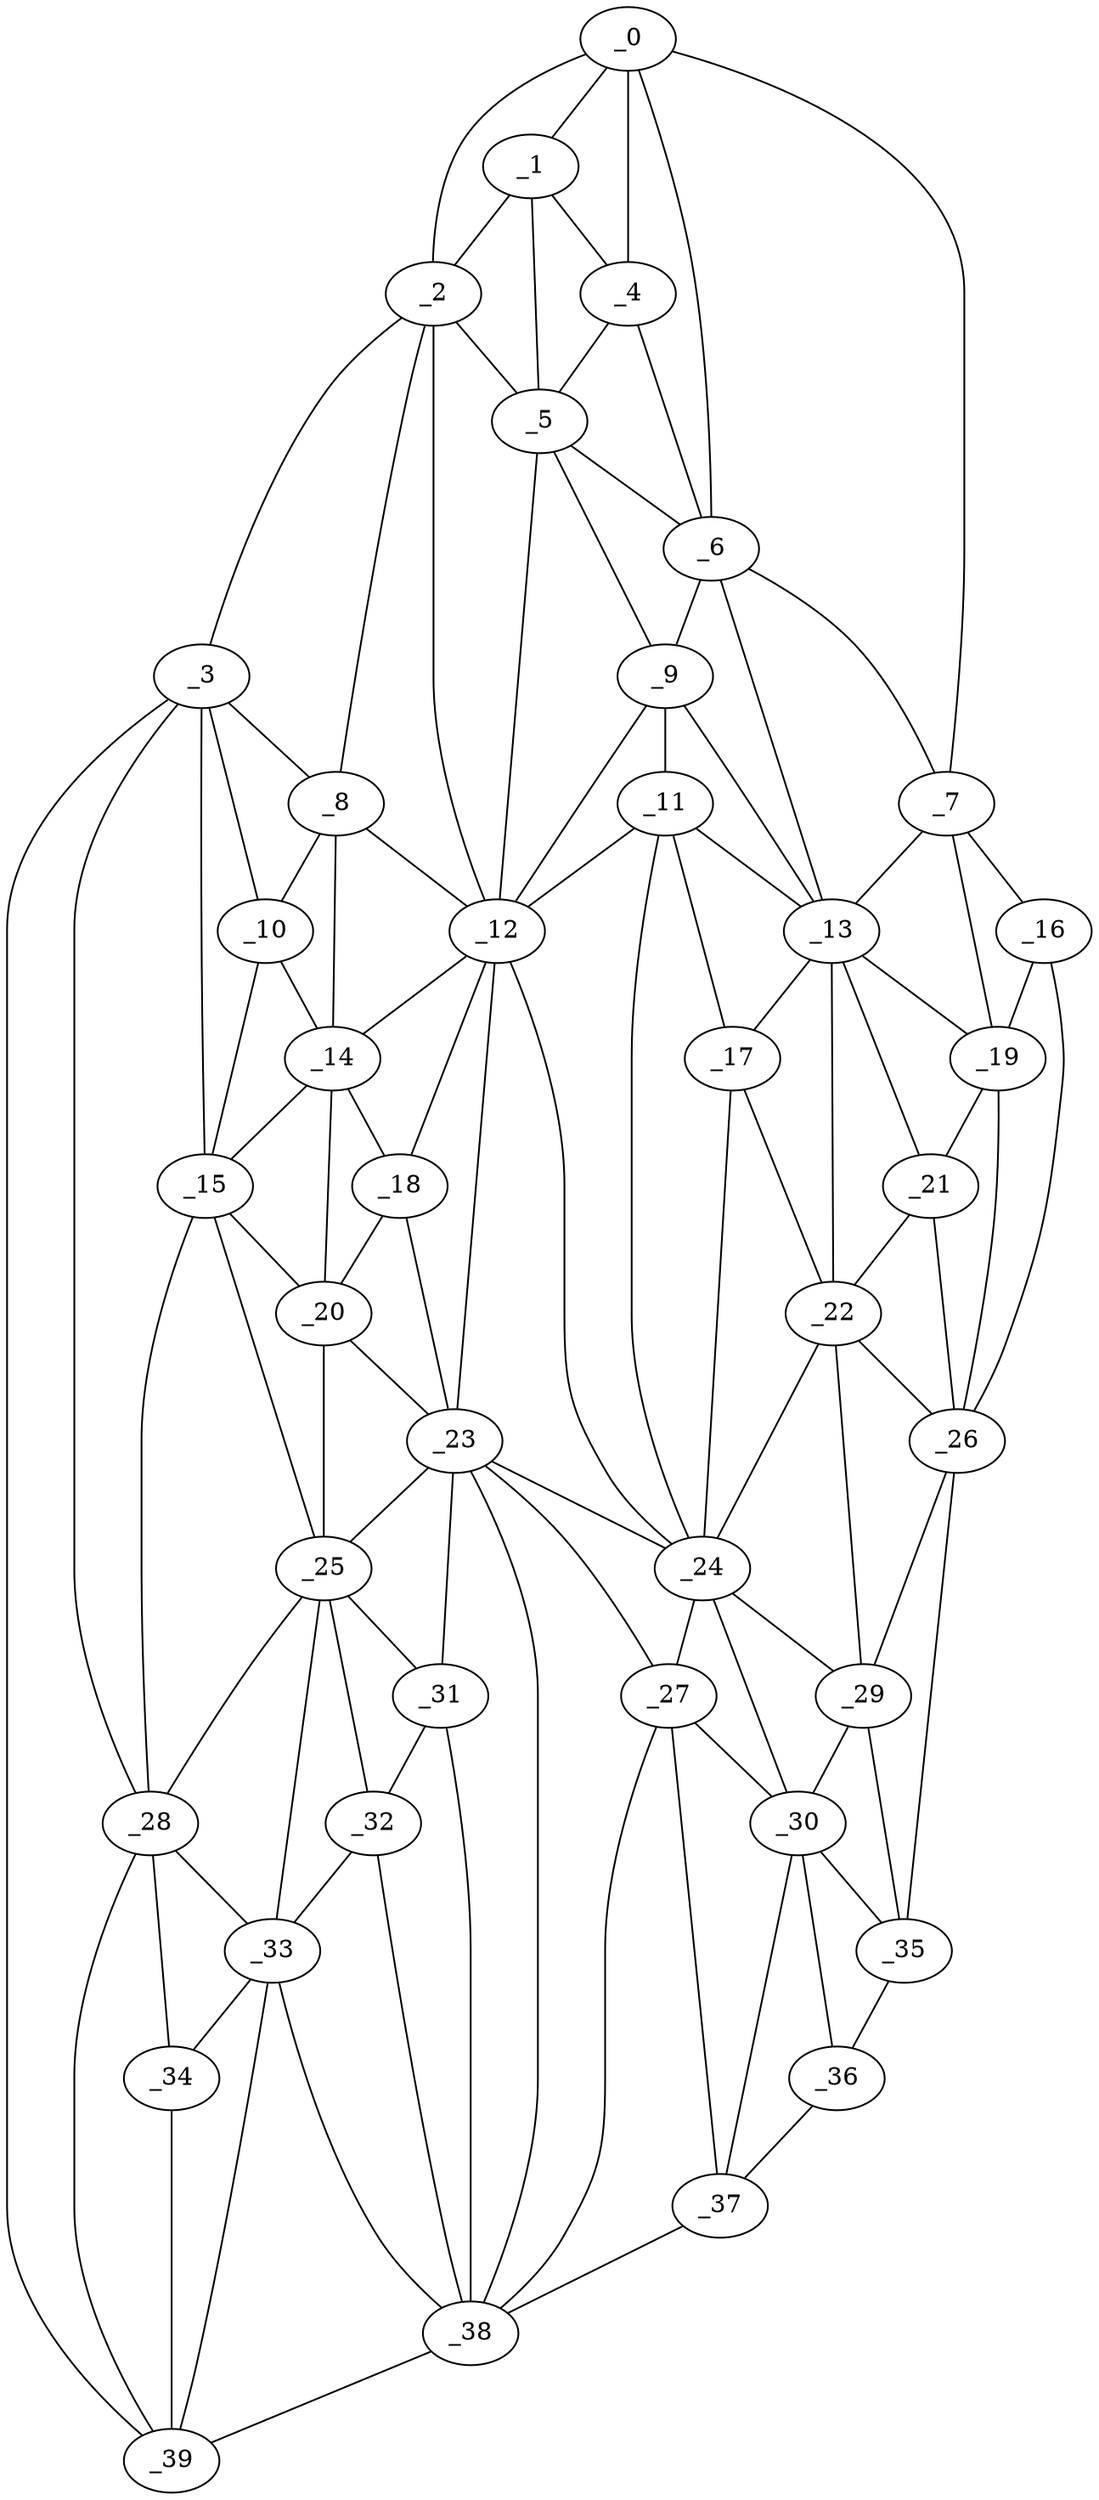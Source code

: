 graph "obj62__0.gxl" {
	_0	 [x=37,
		y=8];
	_1	 [x=39,
		y=36];
	_0 -- _1	 [valence=1];
	_2	 [x=39,
		y=97];
	_0 -- _2	 [valence=1];
	_4	 [x=43,
		y=30];
	_0 -- _4	 [valence=2];
	_6	 [x=47,
		y=30];
	_0 -- _6	 [valence=1];
	_7	 [x=49,
		y=3];
	_0 -- _7	 [valence=1];
	_1 -- _2	 [valence=2];
	_1 -- _4	 [valence=2];
	_5	 [x=44,
		y=40];
	_1 -- _5	 [valence=1];
	_3	 [x=41,
		y=102];
	_2 -- _3	 [valence=1];
	_2 -- _5	 [valence=1];
	_8	 [x=50,
		y=90];
	_2 -- _8	 [valence=2];
	_12	 [x=57,
		y=66];
	_2 -- _12	 [valence=2];
	_3 -- _8	 [valence=1];
	_10	 [x=55,
		y=91];
	_3 -- _10	 [valence=2];
	_15	 [x=62,
		y=92];
	_3 -- _15	 [valence=2];
	_28	 [x=88,
		y=99];
	_3 -- _28	 [valence=1];
	_39	 [x=96,
		y=107];
	_3 -- _39	 [valence=1];
	_4 -- _5	 [valence=2];
	_4 -- _6	 [valence=2];
	_5 -- _6	 [valence=2];
	_9	 [x=51,
		y=41];
	_5 -- _9	 [valence=2];
	_5 -- _12	 [valence=2];
	_6 -- _7	 [valence=2];
	_6 -- _9	 [valence=2];
	_13	 [x=58,
		y=30];
	_6 -- _13	 [valence=1];
	_7 -- _13	 [valence=2];
	_16	 [x=64,
		y=6];
	_7 -- _16	 [valence=1];
	_19	 [x=67,
		y=11];
	_7 -- _19	 [valence=2];
	_8 -- _10	 [valence=2];
	_8 -- _12	 [valence=1];
	_14	 [x=58,
		y=83];
	_8 -- _14	 [valence=1];
	_11	 [x=57,
		y=41];
	_9 -- _11	 [valence=1];
	_9 -- _12	 [valence=2];
	_9 -- _13	 [valence=2];
	_10 -- _14	 [valence=2];
	_10 -- _15	 [valence=2];
	_11 -- _12	 [valence=2];
	_11 -- _13	 [valence=2];
	_17	 [x=65,
		y=35];
	_11 -- _17	 [valence=2];
	_24	 [x=81,
		y=46];
	_11 -- _24	 [valence=2];
	_12 -- _14	 [valence=2];
	_18	 [x=65,
		y=77];
	_12 -- _18	 [valence=1];
	_23	 [x=77,
		y=74];
	_12 -- _23	 [valence=1];
	_12 -- _24	 [valence=2];
	_13 -- _17	 [valence=2];
	_13 -- _19	 [valence=2];
	_21	 [x=72,
		y=23];
	_13 -- _21	 [valence=2];
	_22	 [x=73,
		y=27];
	_13 -- _22	 [valence=1];
	_14 -- _15	 [valence=1];
	_14 -- _18	 [valence=2];
	_20	 [x=67,
		y=83];
	_14 -- _20	 [valence=2];
	_15 -- _20	 [valence=2];
	_25	 [x=82,
		y=92];
	_15 -- _25	 [valence=1];
	_15 -- _28	 [valence=2];
	_16 -- _19	 [valence=1];
	_26	 [x=87,
		y=16];
	_16 -- _26	 [valence=1];
	_17 -- _22	 [valence=2];
	_17 -- _24	 [valence=2];
	_18 -- _20	 [valence=1];
	_18 -- _23	 [valence=2];
	_19 -- _21	 [valence=2];
	_19 -- _26	 [valence=2];
	_20 -- _23	 [valence=2];
	_20 -- _25	 [valence=2];
	_21 -- _22	 [valence=2];
	_21 -- _26	 [valence=2];
	_22 -- _24	 [valence=2];
	_22 -- _26	 [valence=1];
	_29	 [x=91,
		y=26];
	_22 -- _29	 [valence=2];
	_23 -- _24	 [valence=2];
	_23 -- _25	 [valence=1];
	_27	 [x=88,
		y=54];
	_23 -- _27	 [valence=2];
	_31	 [x=92,
		y=75];
	_23 -- _31	 [valence=2];
	_38	 [x=96,
		y=69];
	_23 -- _38	 [valence=2];
	_24 -- _27	 [valence=2];
	_24 -- _29	 [valence=2];
	_30	 [x=91,
		y=44];
	_24 -- _30	 [valence=2];
	_25 -- _28	 [valence=2];
	_25 -- _31	 [valence=2];
	_32	 [x=95,
		y=80];
	_25 -- _32	 [valence=2];
	_33	 [x=95,
		y=91];
	_25 -- _33	 [valence=1];
	_26 -- _29	 [valence=1];
	_35	 [x=96,
		y=31];
	_26 -- _35	 [valence=1];
	_27 -- _30	 [valence=2];
	_37	 [x=96,
		y=55];
	_27 -- _37	 [valence=1];
	_27 -- _38	 [valence=2];
	_28 -- _33	 [valence=2];
	_34	 [x=95,
		y=101];
	_28 -- _34	 [valence=2];
	_28 -- _39	 [valence=1];
	_29 -- _30	 [valence=2];
	_29 -- _35	 [valence=2];
	_30 -- _35	 [valence=2];
	_36	 [x=96,
		y=44];
	_30 -- _36	 [valence=2];
	_30 -- _37	 [valence=2];
	_31 -- _32	 [valence=1];
	_31 -- _38	 [valence=1];
	_32 -- _33	 [valence=1];
	_32 -- _38	 [valence=2];
	_33 -- _34	 [valence=1];
	_33 -- _38	 [valence=2];
	_33 -- _39	 [valence=1];
	_34 -- _39	 [valence=2];
	_35 -- _36	 [valence=1];
	_36 -- _37	 [valence=1];
	_37 -- _38	 [valence=1];
	_38 -- _39	 [valence=1];
}
